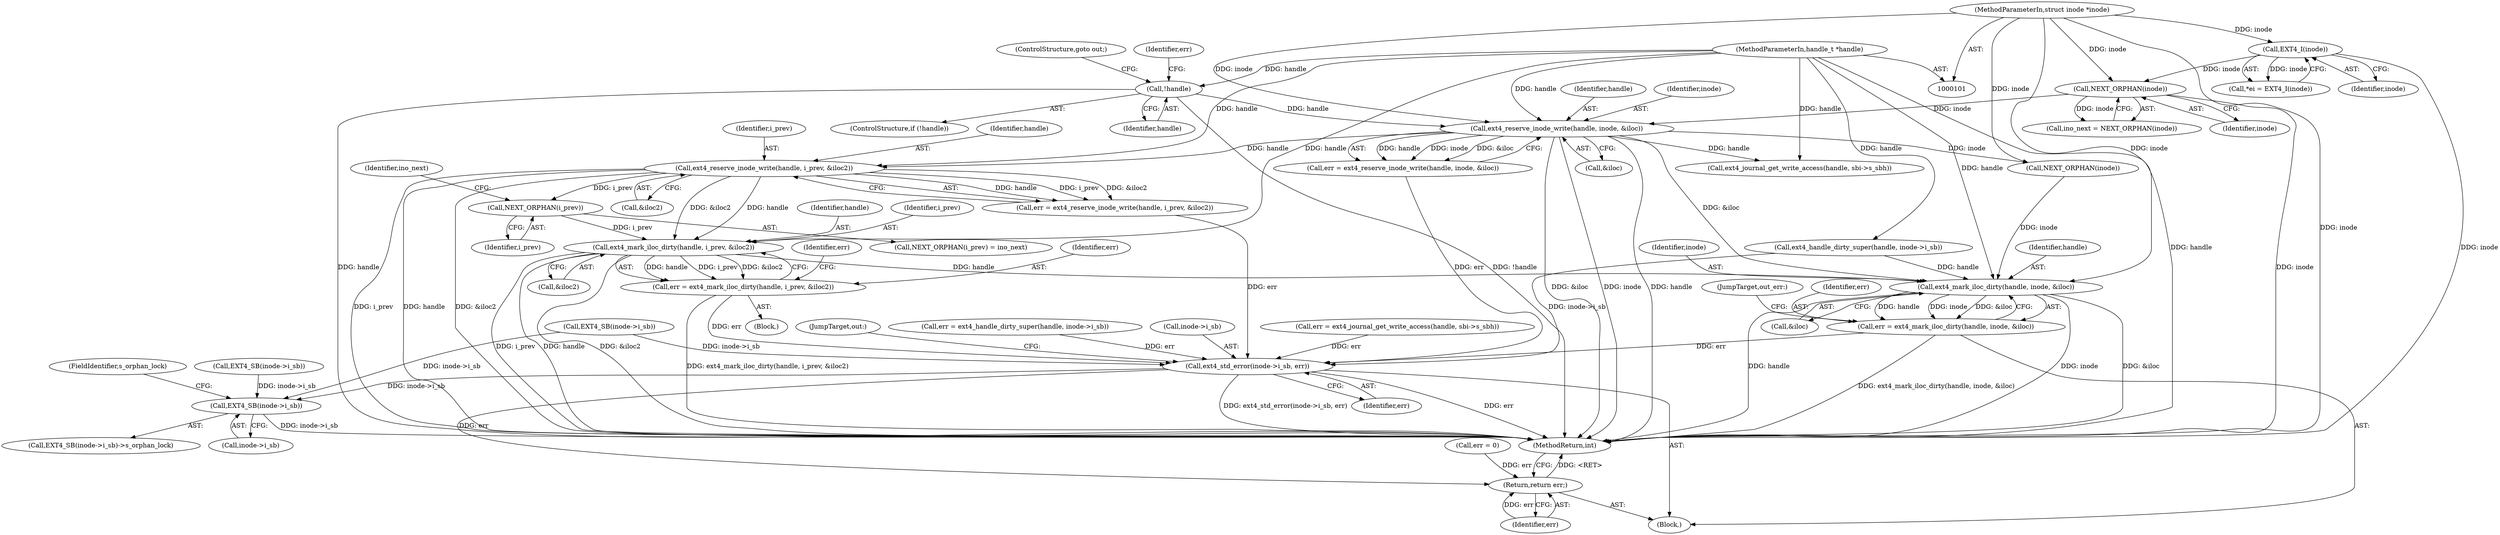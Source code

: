 digraph "0_linux_0e9a9a1ad619e7e987815d20262d36a2f95717ca@pointer" {
"1000264" [label="(Call,ext4_mark_iloc_dirty(handle, i_prev, &iloc2))"];
"1000250" [label="(Call,ext4_reserve_inode_write(handle, i_prev, &iloc2))"];
"1000187" [label="(Call,ext4_reserve_inode_write(handle, inode, &iloc))"];
"1000182" [label="(Call,!handle)"];
"1000102" [label="(MethodParameterIn,handle_t *handle)"];
"1000155" [label="(Call,NEXT_ORPHAN(inode))"];
"1000109" [label="(Call,EXT4_I(inode))"];
"1000103" [label="(MethodParameterIn,struct inode *inode)"];
"1000259" [label="(Call,NEXT_ORPHAN(i_prev))"];
"1000262" [label="(Call,err = ext4_mark_iloc_dirty(handle, i_prev, &iloc2))"];
"1000284" [label="(Call,ext4_std_error(inode->i_sb, err))"];
"1000293" [label="(Call,EXT4_SB(inode->i_sb))"];
"1000298" [label="(Return,return err;)"];
"1000278" [label="(Call,ext4_mark_iloc_dirty(handle, inode, &iloc))"];
"1000276" [label="(Call,err = ext4_mark_iloc_dirty(handle, inode, &iloc))"];
"1000297" [label="(FieldIdentifier,s_orphan_lock)"];
"1000109" [label="(Call,EXT4_I(inode))"];
"1000263" [label="(Identifier,err)"];
"1000214" [label="(Call,ext4_journal_get_write_access(handle, sbi->s_sbh))"];
"1000182" [label="(Call,!handle)"];
"1000276" [label="(Call,err = ext4_mark_iloc_dirty(handle, inode, &iloc))"];
"1000285" [label="(Call,inode->i_sb)"];
"1000155" [label="(Call,NEXT_ORPHAN(inode))"];
"1000259" [label="(Call,NEXT_ORPHAN(i_prev))"];
"1000261" [label="(Identifier,ino_next)"];
"1000289" [label="(JumpTarget,out:)"];
"1000258" [label="(Call,NEXT_ORPHAN(i_prev) = ino_next)"];
"1000181" [label="(ControlStructure,if (!handle))"];
"1000110" [label="(Identifier,inode)"];
"1000186" [label="(Identifier,err)"];
"1000188" [label="(Identifier,handle)"];
"1000284" [label="(Call,ext4_std_error(inode->i_sb, err))"];
"1000279" [label="(Identifier,handle)"];
"1000293" [label="(Call,EXT4_SB(inode->i_sb))"];
"1000281" [label="(Call,&iloc)"];
"1000115" [label="(Call,err = 0)"];
"1000253" [label="(Call,&iloc2)"];
"1000232" [label="(Call,ext4_handle_dirty_super(handle, inode->i_sb))"];
"1000153" [label="(Call,ino_next = NEXT_ORPHAN(inode))"];
"1000238" [label="(Block,)"];
"1000278" [label="(Call,ext4_mark_iloc_dirty(handle, inode, &iloc))"];
"1000189" [label="(Identifier,inode)"];
"1000267" [label="(Call,&iloc2)"];
"1000104" [label="(Block,)"];
"1000212" [label="(Call,err = ext4_journal_get_write_access(handle, sbi->s_sbh))"];
"1000252" [label="(Identifier,i_prev)"];
"1000184" [label="(ControlStructure,goto out;)"];
"1000156" [label="(Identifier,inode)"];
"1000299" [label="(Identifier,err)"];
"1000294" [label="(Call,inode->i_sb)"];
"1000103" [label="(MethodParameterIn,struct inode *inode)"];
"1000283" [label="(JumpTarget,out_err:)"];
"1000248" [label="(Call,err = ext4_reserve_inode_write(handle, i_prev, &iloc2))"];
"1000166" [label="(Call,EXT4_SB(inode->i_sb))"];
"1000280" [label="(Identifier,inode)"];
"1000260" [label="(Identifier,i_prev)"];
"1000230" [label="(Call,err = ext4_handle_dirty_super(handle, inode->i_sb))"];
"1000187" [label="(Call,ext4_reserve_inode_write(handle, inode, &iloc))"];
"1000102" [label="(MethodParameterIn,handle_t *handle)"];
"1000262" [label="(Call,err = ext4_mark_iloc_dirty(handle, i_prev, &iloc2))"];
"1000250" [label="(Call,ext4_reserve_inode_write(handle, i_prev, &iloc2))"];
"1000273" [label="(Call,NEXT_ORPHAN(inode))"];
"1000270" [label="(Identifier,err)"];
"1000277" [label="(Identifier,err)"];
"1000141" [label="(Call,EXT4_SB(inode->i_sb))"];
"1000292" [label="(Call,EXT4_SB(inode->i_sb)->s_orphan_lock)"];
"1000264" [label="(Call,ext4_mark_iloc_dirty(handle, i_prev, &iloc2))"];
"1000185" [label="(Call,err = ext4_reserve_inode_write(handle, inode, &iloc))"];
"1000251" [label="(Identifier,handle)"];
"1000107" [label="(Call,*ei = EXT4_I(inode))"];
"1000190" [label="(Call,&iloc)"];
"1000298" [label="(Return,return err;)"];
"1000306" [label="(MethodReturn,int)"];
"1000265" [label="(Identifier,handle)"];
"1000183" [label="(Identifier,handle)"];
"1000288" [label="(Identifier,err)"];
"1000266" [label="(Identifier,i_prev)"];
"1000264" -> "1000262"  [label="AST: "];
"1000264" -> "1000267"  [label="CFG: "];
"1000265" -> "1000264"  [label="AST: "];
"1000266" -> "1000264"  [label="AST: "];
"1000267" -> "1000264"  [label="AST: "];
"1000262" -> "1000264"  [label="CFG: "];
"1000264" -> "1000306"  [label="DDG: handle"];
"1000264" -> "1000306"  [label="DDG: &iloc2"];
"1000264" -> "1000306"  [label="DDG: i_prev"];
"1000264" -> "1000262"  [label="DDG: handle"];
"1000264" -> "1000262"  [label="DDG: i_prev"];
"1000264" -> "1000262"  [label="DDG: &iloc2"];
"1000250" -> "1000264"  [label="DDG: handle"];
"1000250" -> "1000264"  [label="DDG: &iloc2"];
"1000102" -> "1000264"  [label="DDG: handle"];
"1000259" -> "1000264"  [label="DDG: i_prev"];
"1000264" -> "1000278"  [label="DDG: handle"];
"1000250" -> "1000248"  [label="AST: "];
"1000250" -> "1000253"  [label="CFG: "];
"1000251" -> "1000250"  [label="AST: "];
"1000252" -> "1000250"  [label="AST: "];
"1000253" -> "1000250"  [label="AST: "];
"1000248" -> "1000250"  [label="CFG: "];
"1000250" -> "1000306"  [label="DDG: handle"];
"1000250" -> "1000306"  [label="DDG: &iloc2"];
"1000250" -> "1000306"  [label="DDG: i_prev"];
"1000250" -> "1000248"  [label="DDG: handle"];
"1000250" -> "1000248"  [label="DDG: i_prev"];
"1000250" -> "1000248"  [label="DDG: &iloc2"];
"1000187" -> "1000250"  [label="DDG: handle"];
"1000102" -> "1000250"  [label="DDG: handle"];
"1000250" -> "1000259"  [label="DDG: i_prev"];
"1000187" -> "1000185"  [label="AST: "];
"1000187" -> "1000190"  [label="CFG: "];
"1000188" -> "1000187"  [label="AST: "];
"1000189" -> "1000187"  [label="AST: "];
"1000190" -> "1000187"  [label="AST: "];
"1000185" -> "1000187"  [label="CFG: "];
"1000187" -> "1000306"  [label="DDG: handle"];
"1000187" -> "1000306"  [label="DDG: &iloc"];
"1000187" -> "1000306"  [label="DDG: inode"];
"1000187" -> "1000185"  [label="DDG: handle"];
"1000187" -> "1000185"  [label="DDG: inode"];
"1000187" -> "1000185"  [label="DDG: &iloc"];
"1000182" -> "1000187"  [label="DDG: handle"];
"1000102" -> "1000187"  [label="DDG: handle"];
"1000155" -> "1000187"  [label="DDG: inode"];
"1000103" -> "1000187"  [label="DDG: inode"];
"1000187" -> "1000214"  [label="DDG: handle"];
"1000187" -> "1000273"  [label="DDG: inode"];
"1000187" -> "1000278"  [label="DDG: &iloc"];
"1000182" -> "1000181"  [label="AST: "];
"1000182" -> "1000183"  [label="CFG: "];
"1000183" -> "1000182"  [label="AST: "];
"1000184" -> "1000182"  [label="CFG: "];
"1000186" -> "1000182"  [label="CFG: "];
"1000182" -> "1000306"  [label="DDG: !handle"];
"1000182" -> "1000306"  [label="DDG: handle"];
"1000102" -> "1000182"  [label="DDG: handle"];
"1000102" -> "1000101"  [label="AST: "];
"1000102" -> "1000306"  [label="DDG: handle"];
"1000102" -> "1000214"  [label="DDG: handle"];
"1000102" -> "1000232"  [label="DDG: handle"];
"1000102" -> "1000278"  [label="DDG: handle"];
"1000155" -> "1000153"  [label="AST: "];
"1000155" -> "1000156"  [label="CFG: "];
"1000156" -> "1000155"  [label="AST: "];
"1000153" -> "1000155"  [label="CFG: "];
"1000155" -> "1000306"  [label="DDG: inode"];
"1000155" -> "1000153"  [label="DDG: inode"];
"1000109" -> "1000155"  [label="DDG: inode"];
"1000103" -> "1000155"  [label="DDG: inode"];
"1000109" -> "1000107"  [label="AST: "];
"1000109" -> "1000110"  [label="CFG: "];
"1000110" -> "1000109"  [label="AST: "];
"1000107" -> "1000109"  [label="CFG: "];
"1000109" -> "1000306"  [label="DDG: inode"];
"1000109" -> "1000107"  [label="DDG: inode"];
"1000103" -> "1000109"  [label="DDG: inode"];
"1000103" -> "1000101"  [label="AST: "];
"1000103" -> "1000306"  [label="DDG: inode"];
"1000103" -> "1000273"  [label="DDG: inode"];
"1000103" -> "1000278"  [label="DDG: inode"];
"1000259" -> "1000258"  [label="AST: "];
"1000259" -> "1000260"  [label="CFG: "];
"1000260" -> "1000259"  [label="AST: "];
"1000261" -> "1000259"  [label="CFG: "];
"1000262" -> "1000238"  [label="AST: "];
"1000263" -> "1000262"  [label="AST: "];
"1000270" -> "1000262"  [label="CFG: "];
"1000262" -> "1000306"  [label="DDG: ext4_mark_iloc_dirty(handle, i_prev, &iloc2)"];
"1000262" -> "1000284"  [label="DDG: err"];
"1000284" -> "1000104"  [label="AST: "];
"1000284" -> "1000288"  [label="CFG: "];
"1000285" -> "1000284"  [label="AST: "];
"1000288" -> "1000284"  [label="AST: "];
"1000289" -> "1000284"  [label="CFG: "];
"1000284" -> "1000306"  [label="DDG: ext4_std_error(inode->i_sb, err)"];
"1000284" -> "1000306"  [label="DDG: err"];
"1000166" -> "1000284"  [label="DDG: inode->i_sb"];
"1000232" -> "1000284"  [label="DDG: inode->i_sb"];
"1000185" -> "1000284"  [label="DDG: err"];
"1000230" -> "1000284"  [label="DDG: err"];
"1000212" -> "1000284"  [label="DDG: err"];
"1000276" -> "1000284"  [label="DDG: err"];
"1000248" -> "1000284"  [label="DDG: err"];
"1000284" -> "1000293"  [label="DDG: inode->i_sb"];
"1000284" -> "1000298"  [label="DDG: err"];
"1000293" -> "1000292"  [label="AST: "];
"1000293" -> "1000294"  [label="CFG: "];
"1000294" -> "1000293"  [label="AST: "];
"1000297" -> "1000293"  [label="CFG: "];
"1000293" -> "1000306"  [label="DDG: inode->i_sb"];
"1000141" -> "1000293"  [label="DDG: inode->i_sb"];
"1000166" -> "1000293"  [label="DDG: inode->i_sb"];
"1000298" -> "1000104"  [label="AST: "];
"1000298" -> "1000299"  [label="CFG: "];
"1000299" -> "1000298"  [label="AST: "];
"1000306" -> "1000298"  [label="CFG: "];
"1000298" -> "1000306"  [label="DDG: <RET>"];
"1000299" -> "1000298"  [label="DDG: err"];
"1000115" -> "1000298"  [label="DDG: err"];
"1000278" -> "1000276"  [label="AST: "];
"1000278" -> "1000281"  [label="CFG: "];
"1000279" -> "1000278"  [label="AST: "];
"1000280" -> "1000278"  [label="AST: "];
"1000281" -> "1000278"  [label="AST: "];
"1000276" -> "1000278"  [label="CFG: "];
"1000278" -> "1000306"  [label="DDG: inode"];
"1000278" -> "1000306"  [label="DDG: &iloc"];
"1000278" -> "1000306"  [label="DDG: handle"];
"1000278" -> "1000276"  [label="DDG: handle"];
"1000278" -> "1000276"  [label="DDG: inode"];
"1000278" -> "1000276"  [label="DDG: &iloc"];
"1000232" -> "1000278"  [label="DDG: handle"];
"1000273" -> "1000278"  [label="DDG: inode"];
"1000276" -> "1000104"  [label="AST: "];
"1000277" -> "1000276"  [label="AST: "];
"1000283" -> "1000276"  [label="CFG: "];
"1000276" -> "1000306"  [label="DDG: ext4_mark_iloc_dirty(handle, inode, &iloc)"];
}
